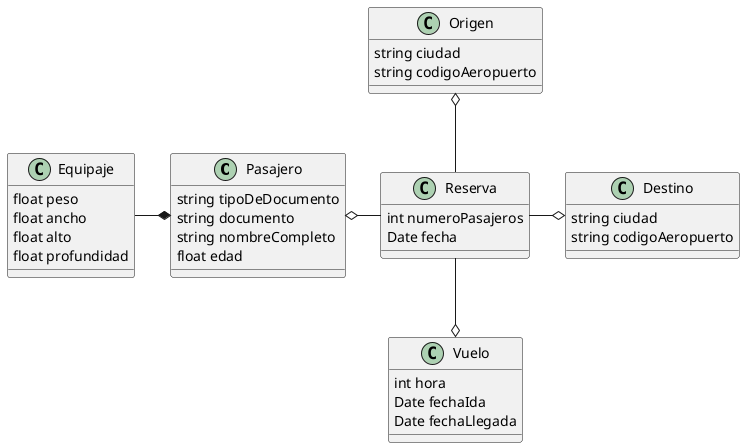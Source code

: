 @startuml

class Pasajero {
    string tipoDeDocumento
    string documento
    string nombreCompleto
    float edad
}

class Equipaje {
    float peso
    float ancho
    float alto
    float profundidad
}

class Origen {
    string ciudad
    string codigoAeropuerto
}

class Destino {
    string ciudad
    string codigoAeropuerto
}

class Vuelo {
    int hora
    Date fechaIda
    Date fechaLlegada
}

class Reserva {
    int numeroPasajeros
    Date fecha
}

Equipaje -* Pasajero
Reserva -down-o Vuelo
Reserva -up-o Origen
Reserva -o Destino
Reserva -left-o Pasajero


@enduml